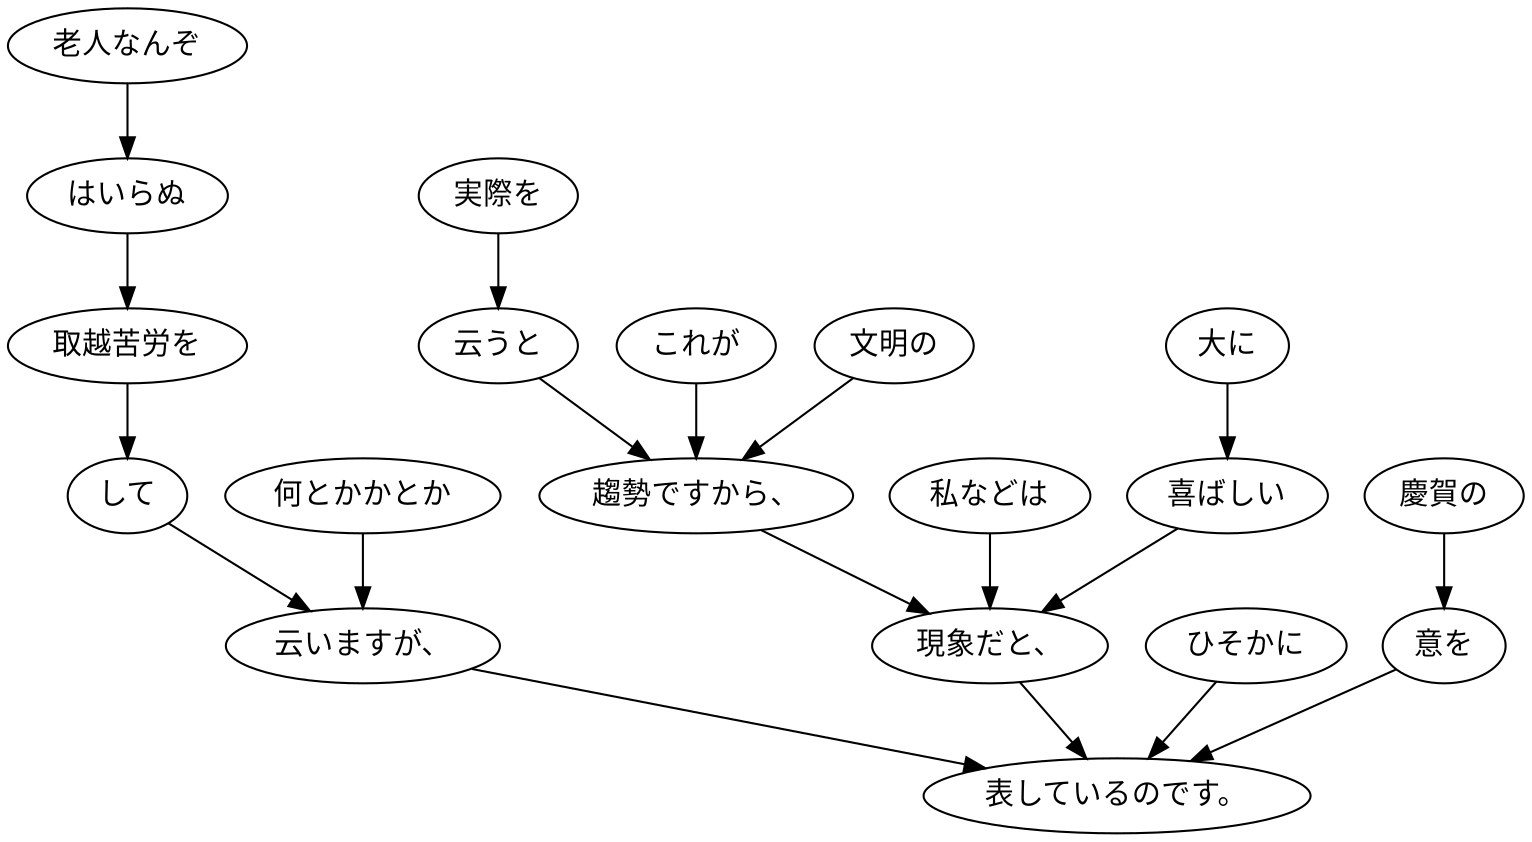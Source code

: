 digraph graph3711 {
	node0 [label="老人なんぞ"];
	node1 [label="はいらぬ"];
	node2 [label="取越苦労を"];
	node3 [label="して"];
	node4 [label="何とかかとか"];
	node5 [label="云いますが、"];
	node6 [label="実際を"];
	node7 [label="云うと"];
	node8 [label="これが"];
	node9 [label="文明の"];
	node10 [label="趨勢ですから、"];
	node11 [label="私などは"];
	node12 [label="大に"];
	node13 [label="喜ばしい"];
	node14 [label="現象だと、"];
	node15 [label="ひそかに"];
	node16 [label="慶賀の"];
	node17 [label="意を"];
	node18 [label="表しているのです。"];
	node0 -> node1;
	node1 -> node2;
	node2 -> node3;
	node3 -> node5;
	node4 -> node5;
	node5 -> node18;
	node6 -> node7;
	node7 -> node10;
	node8 -> node10;
	node9 -> node10;
	node10 -> node14;
	node11 -> node14;
	node12 -> node13;
	node13 -> node14;
	node14 -> node18;
	node15 -> node18;
	node16 -> node17;
	node17 -> node18;
}
